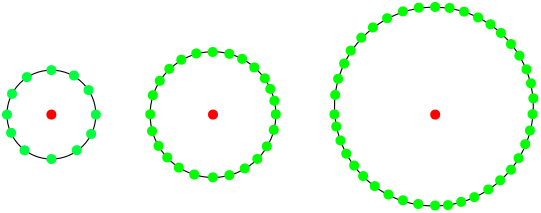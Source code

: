 <?xml version="1.0"?>
<!DOCTYPE ipe SYSTEM "ipe.dtd">
<ipe version="70218" creator="Ipe 7.2.26">
<info created="D:20230603224804" modified="D:20230603224816"/>
<ipestyle name="basic">
<symbol name="arrow/arc(spx)">
<path stroke="sym-stroke" fill="sym-stroke" pen="sym-pen">
0 0 m
-1 0.333 l
-1 -0.333 l
h
</path>
</symbol>
<symbol name="arrow/farc(spx)">
<path stroke="sym-stroke" fill="white" pen="sym-pen">
0 0 m
-1 0.333 l
-1 -0.333 l
h
</path>
</symbol>
<symbol name="arrow/ptarc(spx)">
<path stroke="sym-stroke" fill="sym-stroke" pen="sym-pen">
0 0 m
-1 0.333 l
-0.8 0 l
-1 -0.333 l
h
</path>
</symbol>
<symbol name="arrow/fptarc(spx)">
<path stroke="sym-stroke" fill="white" pen="sym-pen">
0 0 m
-1 0.333 l
-0.8 0 l
-1 -0.333 l
h
</path>
</symbol>
<symbol name="mark/circle(sx)" transformations="translations">
<path fill="sym-stroke">
0.6 0 0 0.6 0 0 e
0.4 0 0 0.4 0 0 e
</path>
</symbol>
<symbol name="mark/disk(sx)" transformations="translations">
<path fill="sym-stroke">
0.6 0 0 0.6 0 0 e
</path>
</symbol>
<symbol name="mark/fdisk(sfx)" transformations="translations">
<group>
<path fill="sym-fill">
0.5 0 0 0.5 0 0 e
</path>
<path fill="sym-stroke" fillrule="eofill">
0.6 0 0 0.6 0 0 e
0.4 0 0 0.4 0 0 e
</path>
</group>
</symbol>
<symbol name="mark/box(sx)" transformations="translations">
<path fill="sym-stroke" fillrule="eofill">
-0.6 -0.6 m
0.6 -0.6 l
0.6 0.6 l
-0.6 0.6 l
h
-0.4 -0.4 m
0.4 -0.4 l
0.4 0.4 l
-0.4 0.4 l
h
</path>
</symbol>
<symbol name="mark/square(sx)" transformations="translations">
<path fill="sym-stroke">
-0.6 -0.6 m
0.6 -0.6 l
0.6 0.6 l
-0.6 0.6 l
h
</path>
</symbol>
<symbol name="mark/fsquare(sfx)" transformations="translations">
<group>
<path fill="sym-fill">
-0.5 -0.5 m
0.5 -0.5 l
0.5 0.5 l
-0.5 0.5 l
h
</path>
<path fill="sym-stroke" fillrule="eofill">
-0.6 -0.6 m
0.6 -0.6 l
0.6 0.6 l
-0.6 0.6 l
h
-0.4 -0.4 m
0.4 -0.4 l
0.4 0.4 l
-0.4 0.4 l
h
</path>
</group>
</symbol>
<symbol name="mark/cross(sx)" transformations="translations">
<group>
<path fill="sym-stroke">
-0.43 -0.57 m
0.57 0.43 l
0.43 0.57 l
-0.57 -0.43 l
h
</path>
<path fill="sym-stroke">
-0.43 0.57 m
0.57 -0.43 l
0.43 -0.57 l
-0.57 0.43 l
h
</path>
</group>
</symbol>
<symbol name="arrow/fnormal(spx)">
<path stroke="sym-stroke" fill="white" pen="sym-pen">
0 0 m
-1 0.333 l
-1 -0.333 l
h
</path>
</symbol>
<symbol name="arrow/pointed(spx)">
<path stroke="sym-stroke" fill="sym-stroke" pen="sym-pen">
0 0 m
-1 0.333 l
-0.8 0 l
-1 -0.333 l
h
</path>
</symbol>
<symbol name="arrow/fpointed(spx)">
<path stroke="sym-stroke" fill="white" pen="sym-pen">
0 0 m
-1 0.333 l
-0.8 0 l
-1 -0.333 l
h
</path>
</symbol>
<symbol name="arrow/linear(spx)">
<path stroke="sym-stroke" pen="sym-pen">
-1 0.333 m
0 0 l
-1 -0.333 l
</path>
</symbol>
<symbol name="arrow/fdouble(spx)">
<path stroke="sym-stroke" fill="white" pen="sym-pen">
0 0 m
-1 0.333 l
-1 -0.333 l
h
-1 0 m
-2 0.333 l
-2 -0.333 l
h
</path>
</symbol>
<symbol name="arrow/double(spx)">
<path stroke="sym-stroke" fill="sym-stroke" pen="sym-pen">
0 0 m
-1 0.333 l
-1 -0.333 l
h
-1 0 m
-2 0.333 l
-2 -0.333 l
h
</path>
</symbol>
<symbol name="arrow/mid-normal(spx)">
<path stroke="sym-stroke" fill="sym-stroke" pen="sym-pen">
0.5 0 m
-0.5 0.333 l
-0.5 -0.333 l
h
</path>
</symbol>
<symbol name="arrow/mid-fnormal(spx)">
<path stroke="sym-stroke" fill="white" pen="sym-pen">
0.5 0 m
-0.5 0.333 l
-0.5 -0.333 l
h
</path>
</symbol>
<symbol name="arrow/mid-pointed(spx)">
<path stroke="sym-stroke" fill="sym-stroke" pen="sym-pen">
0.5 0 m
-0.5 0.333 l
-0.3 0 l
-0.5 -0.333 l
h
</path>
</symbol>
<symbol name="arrow/mid-fpointed(spx)">
<path stroke="sym-stroke" fill="white" pen="sym-pen">
0.5 0 m
-0.5 0.333 l
-0.3 0 l
-0.5 -0.333 l
h
</path>
</symbol>
<symbol name="arrow/mid-double(spx)">
<path stroke="sym-stroke" fill="sym-stroke" pen="sym-pen">
1 0 m
0 0.333 l
0 -0.333 l
h
0 0 m
-1 0.333 l
-1 -0.333 l
h
</path>
</symbol>
<symbol name="arrow/mid-fdouble(spx)">
<path stroke="sym-stroke" fill="white" pen="sym-pen">
1 0 m
0 0.333 l
0 -0.333 l
h
0 0 m
-1 0.333 l
-1 -0.333 l
h
</path>
</symbol>
<anglesize name="22.5 deg" value="22.5"/>
<anglesize name="30 deg" value="30"/>
<anglesize name="45 deg" value="45"/>
<anglesize name="60 deg" value="60"/>
<anglesize name="90 deg" value="90"/>
<arrowsize name="large" value="10"/>
<arrowsize name="small" value="5"/>
<arrowsize name="tiny" value="3"/>
<color name="blue" value="0 0 1"/>
<color name="brown" value="0.647 0.165 0.165"/>
<color name="darkblue" value="0 0 0.545"/>
<color name="darkcyan" value="0 0.545 0.545"/>
<color name="darkgray" value="0.663"/>
<color name="darkgreen" value="0 0.392 0"/>
<color name="darkmagenta" value="0.545 0 0.545"/>
<color name="darkorange" value="1 0.549 0"/>
<color name="darkred" value="0.545 0 0"/>
<color name="gold" value="1 0.843 0"/>
<color name="gray" value="0.745"/>
<color name="green" value="0 1 0"/>
<color name="lightblue" value="0.678 0.847 0.902"/>
<color name="lightcyan" value="0.878 1 1"/>
<color name="lightgray" value="0.827"/>
<color name="lightgreen" value="0.565 0.933 0.565"/>
<color name="lightyellow" value="1 1 0.878"/>
<color name="navy" value="0 0 0.502"/>
<color name="orange" value="1 0.647 0"/>
<color name="pink" value="1 0.753 0.796"/>
<color name="purple" value="0.627 0.125 0.941"/>
<color name="red" value="1 0 0"/>
<color name="seagreen" value="0.18 0.545 0.341"/>
<color name="turquoise" value="0.251 0.878 0.816"/>
<color name="violet" value="0.933 0.51 0.933"/>
<color name="yellow" value="1 1 0"/>
<dashstyle name="dash dot dotted" value="[4 2 1 2 1 2] 0"/>
<dashstyle name="dash dotted" value="[4 2 1 2] 0"/>
<dashstyle name="dashed" value="[4] 0"/>
<dashstyle name="dotted" value="[1 3] 0"/>
<gridsize name="10 pts (~3.5 mm)" value="10"/>
<gridsize name="14 pts (~5 mm)" value="14"/>
<gridsize name="16 pts (~6 mm)" value="16"/>
<gridsize name="20 pts (~7 mm)" value="20"/>
<gridsize name="28 pts (~10 mm)" value="28"/>
<gridsize name="32 pts (~12 mm)" value="32"/>
<gridsize name="4 pts" value="4"/>
<gridsize name="56 pts (~20 mm)" value="56"/>
<gridsize name="8 pts (~3 mm)" value="8"/>
<opacity name="10%" value="0.1"/>
<opacity name="30%" value="0.3"/>
<opacity name="50%" value="0.5"/>
<opacity name="75%" value="0.75"/>
<pen name="fat" value="1.2"/>
<pen name="heavier" value="0.8"/>
<pen name="ultrafat" value="2"/>
<symbolsize name="large" value="5"/>
<symbolsize name="small" value="2"/>
<symbolsize name="tiny" value="1.1"/>
<textsize name="Huge" value="\Huge"/>
<textsize name="LARGE" value="\LARGE"/>
<textsize name="Large" value="\Large"/>
<textsize name="footnote" value="\footnotesize"/>
<textsize name="huge" value="\huge"/>
<textsize name="large" value="\large"/>
<textsize name="script" value="\scriptsize"/>
<textsize name="small" value="\small"/>
<textsize name="tiny" value="\tiny"/>
<textstyle name="center" begin="\begin{center}" end="\end{center}"/>
<textstyle name="item" begin="\begin{itemize}\item{}" end="\end{itemize}"/>
<textstyle name="itemize" begin="\begin{itemize}" end="\end{itemize}"/>
<tiling name="falling" angle="-60" step="4" width="1"/>
<tiling name="rising" angle="30" step="4" width="1"/>
</ipestyle>
<page>
<layer name="alpha"/>
<view layers="alpha" active="alpha"/>
<path layer="alpha" matrix="1 0 0 1 5.82397 0" stroke="black">
16 0 0 16 144 688 e
</path>
<use matrix="1 0 0 1 5.82397 0" name="mark/disk(sx)" pos="144 688" size="normal" stroke="1 0 0"/>
<use matrix="1 0 0 1 5.82397 0" name="mark/disk(sx)" pos="160 688" size="normal" stroke="0 1 0.251"/>
<use matrix="1 0 0 1 5.82397 0" name="mark/disk(sx)" pos="144 704" size="normal" stroke="0 1 0.251"/>
<use matrix="1 0 0 1 5.82397 0" name="mark/disk(sx)" pos="128 688" size="normal" stroke="0 1 0.251"/>
<use matrix="1 0 0 1 5.82397 0" name="mark/disk(sx)" pos="144 672" size="normal" stroke="0 1 0.251"/>
<use matrix="1 0 0 1 5.82397 0" name="mark/disk(sx)" pos="152.132 702.072" size="normal" stroke="0 1 0.251"/>
<use matrix="1 0 0 1 5.82397 0" name="mark/disk(sx)" pos="157.366 696.833" size="normal" stroke="0 1 0.251"/>
<use matrix="1 0 0 1 5.82397 0" name="mark/disk(sx)" pos="158.321 681.039" size="normal" stroke="0 1 0.251"/>
<use matrix="1 0 0 1 5.82397 0" name="mark/disk(sx)" pos="153.15 675.194" size="normal" stroke="0 1 0.251"/>
<use matrix="1 0 0 1 5.82397 0" name="mark/disk(sx)" pos="134.321 675.138" size="normal" stroke="0 1 0.251"/>
<use matrix="1 0 0 1 5.82397 0" name="mark/disk(sx)" pos="129.488 681.433" size="normal" stroke="0 1 0.251"/>
<use matrix="1 0 0 1 5.82397 0" name="mark/disk(sx)" pos="129.825 695.484" size="normal" stroke="0 1 0.251"/>
<use matrix="1 0 0 1 5.82397 0" name="mark/disk(sx)" pos="135.164 701.498" size="normal" stroke="0 1 0.251"/>
<path matrix="1 0 0 1 0 -16" stroke="black">
22.6274 0 0 22.6274 208 704 e
</path>
<use name="mark/disk(sx)" pos="208 688" size="normal" stroke="red"/>
<use name="mark/disk(sx)" pos="207.892 710.535" size="normal" stroke="green"/>
<use name="mark/disk(sx)" pos="207.965 665.41" size="normal" stroke="green"/>
<use name="mark/disk(sx)" pos="230.601 688.118" size="normal" stroke="green"/>
<use name="mark/disk(sx)" pos="185.402 688.118" size="normal" stroke="green"/>
<use name="mark/disk(sx)" pos="186.351 694.982" size="normal" stroke="green"/>
<use name="mark/disk(sx)" pos="188.834 700.167" size="normal" stroke="green"/>
<use name="mark/disk(sx)" pos="192.266 704.475" size="normal" stroke="green"/>
<use name="mark/disk(sx)" pos="196.574 707.761" size="normal" stroke="green"/>
<use name="mark/disk(sx)" pos="201.977 710.024" size="normal" stroke="green"/>
<use name="mark/disk(sx)" pos="213.879 709.878" size="normal" stroke="green"/>
<use name="mark/disk(sx)" pos="218.48 708.053" size="normal" stroke="green"/>
<use name="mark/disk(sx)" pos="222.861 704.986" size="normal" stroke="green"/>
<use name="mark/disk(sx)" pos="226.658 701.043" size="normal" stroke="green"/>
<use name="mark/disk(sx)" pos="228.629 697.246" size="normal" stroke="green"/>
<use name="mark/disk(sx)" pos="230.09 693.011" size="normal" stroke="green"/>
<use name="mark/disk(sx)" pos="186.059 682.058" size="normal" stroke="green"/>
<use name="mark/disk(sx)" pos="188.396 676.728" size="normal" stroke="green"/>
<use name="mark/disk(sx)" pos="191.536 672.565" size="normal" stroke="green"/>
<use name="mark/disk(sx)" pos="195.698 668.914" size="normal" stroke="green"/>
<use name="mark/disk(sx)" pos="201.247 666.432" size="normal" stroke="green"/>
<use name="mark/disk(sx)" pos="213.879 666.213" size="normal" stroke="green"/>
<use name="mark/disk(sx)" pos="219.429 668.622" size="normal" stroke="green"/>
<use name="mark/disk(sx)" pos="223.956 672.054" size="normal" stroke="green"/>
<use name="mark/disk(sx)" pos="227.388 676.581" size="normal" stroke="green"/>
<use name="mark/disk(sx)" pos="229.87 682.496" size="normal" stroke="green"/>
<path matrix="1 0 0 1 47.5302 -13.1181" stroke="black">
35.7771 0 0 35.7771 240 704 e
</path>
<use name="mark/disk(sx)" pos="288 688" size="normal" stroke="red"/>
<use name="mark/disk(sx)" pos="287.957 726.754" size="normal" stroke="green"/>
<use name="mark/disk(sx)" pos="287.957 655.269" size="normal" stroke="green"/>
<use name="mark/disk(sx)" pos="323.044 688.163" size="normal" stroke="green"/>
<use name="mark/disk(sx)" pos="251.707 688.068" size="normal" stroke="green"/>
<use name="mark/disk(sx)" pos="251.992 695.088" size="normal" stroke="green"/>
<use name="mark/disk(sx)" pos="253.036 700.874" size="normal" stroke="green"/>
<use name="mark/disk(sx)" pos="255.217 706.376" size="normal" stroke="green"/>
<use name="mark/disk(sx)" pos="257.589 711.025" size="normal" stroke="green"/>
<use name="mark/disk(sx)" pos="261.383 715.673" size="normal" stroke="green"/>
<use name="mark/disk(sx)" pos="265.557 719.372" size="normal" stroke="green"/>
<use name="mark/disk(sx)" pos="270.68 722.693" size="normal" stroke="green"/>
<use name="mark/disk(sx)" pos="276.372 725.159" size="normal" stroke="green"/>
<use name="mark/disk(sx)" pos="282.063 726.487" size="normal" stroke="green"/>
<use name="mark/disk(sx)" pos="293.162 726.392" size="normal" stroke="green"/>
<use name="mark/disk(sx)" pos="298.38 725.064" size="normal" stroke="green"/>
<use name="mark/disk(sx)" pos="303.407 722.977" size="normal" stroke="green"/>
<use name="mark/disk(sx)" pos="307.866 720.511" size="normal" stroke="green"/>
<use name="mark/disk(sx)" pos="311.66 717.38" size="normal" stroke="green"/>
<use name="mark/disk(sx)" pos="315.265 713.396" size="normal" stroke="green"/>
<use name="mark/disk(sx)" pos="318.301 709.222" size="normal" stroke="green"/>
<use name="mark/disk(sx)" pos="320.862 704.289" size="normal" stroke="green"/>
<use name="mark/disk(sx)" pos="322.474 699.262" size="normal" stroke="green"/>
<use name="mark/disk(sx)" pos="323.328 693.855" size="normal" stroke="green"/>
<use name="mark/disk(sx)" pos="322.095 682.281" size="normal" stroke="green"/>
<use name="mark/disk(sx)" pos="320.388 677.349" size="normal" stroke="green"/>
<use name="mark/disk(sx)" pos="318.016 672.321" size="normal" stroke="green"/>
<use name="mark/disk(sx)" pos="315.265 668.147" size="normal" stroke="green"/>
<use name="mark/disk(sx)" pos="311.376 664.352" size="normal" stroke="green"/>
<use name="mark/disk(sx)" pos="307.107 661.032" size="normal" stroke="green"/>
<use name="mark/disk(sx)" pos="302.079 658.281" size="normal" stroke="green"/>
<use name="mark/disk(sx)" pos="297.336 656.574" size="normal" stroke="green"/>
<use name="mark/disk(sx)" pos="292.593 655.435" size="normal" stroke="green"/>
<use name="mark/disk(sx)" pos="281.874 655.815" size="normal" stroke="green"/>
<use name="mark/disk(sx)" pos="276.372 657.143" size="normal" stroke="green"/>
<use name="mark/disk(sx)" pos="271.154 659.23" size="normal" stroke="green"/>
<use name="mark/disk(sx)" pos="266.221 662.266" size="normal" stroke="green"/>
<use name="mark/disk(sx)" pos="262.047 665.87" size="normal" stroke="green"/>
<use name="mark/disk(sx)" pos="258.822 669.665" size="normal" stroke="green"/>
<use name="mark/disk(sx)" pos="255.976 673.934" size="normal" stroke="green"/>
<use name="mark/disk(sx)" pos="253.889 678.677" size="normal" stroke="green"/>
<use name="mark/disk(sx)" pos="252.372 683.704" size="normal" stroke="green"/>
</page>
</ipe>
